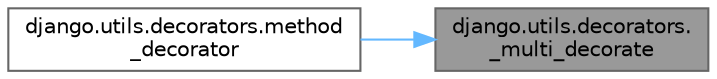digraph "django.utils.decorators._multi_decorate"
{
 // LATEX_PDF_SIZE
  bgcolor="transparent";
  edge [fontname=Helvetica,fontsize=10,labelfontname=Helvetica,labelfontsize=10];
  node [fontname=Helvetica,fontsize=10,shape=box,height=0.2,width=0.4];
  rankdir="RL";
  Node1 [id="Node000001",label="django.utils.decorators.\l_multi_decorate",height=0.2,width=0.4,color="gray40", fillcolor="grey60", style="filled", fontcolor="black",tooltip=" "];
  Node1 -> Node2 [id="edge1_Node000001_Node000002",dir="back",color="steelblue1",style="solid",tooltip=" "];
  Node2 [id="Node000002",label="django.utils.decorators.method\l_decorator",height=0.2,width=0.4,color="grey40", fillcolor="white", style="filled",URL="$namespacedjango_1_1utils_1_1decorators.html#acff21a6425b0d27b8d97c22ba69b2d17",tooltip=" "];
}
